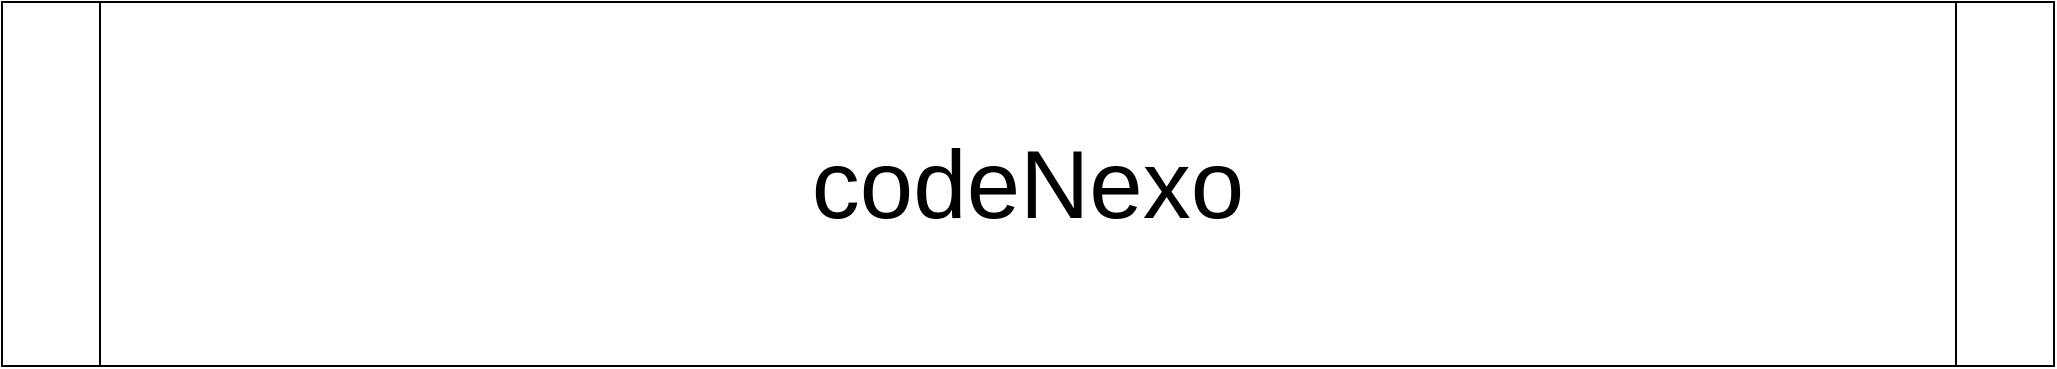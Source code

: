 <mxfile>
    <diagram id="lHyzwFldDQUG9B9bg10e" name="Page-1">
        <mxGraphModel dx="1086" dy="733" grid="1" gridSize="1" guides="1" tooltips="1" connect="1" arrows="1" fold="1" page="1" pageScale="1" pageWidth="3300" pageHeight="4681" math="0" shadow="0">
            <root>
                <mxCell id="0"/>
                <mxCell id="1" parent="0"/>
                <mxCell id="2" value="&lt;span style=&quot;font-size: 48px;&quot;&gt;codeNexo&lt;/span&gt;" style="shape=process;whiteSpace=wrap;html=1;backgroundOutline=1;size=0.048;" parent="1" vertex="1">
                    <mxGeometry x="1361" y="32" width="1026" height="182" as="geometry"/>
                </mxCell>
            </root>
        </mxGraphModel>
    </diagram>
</mxfile>
